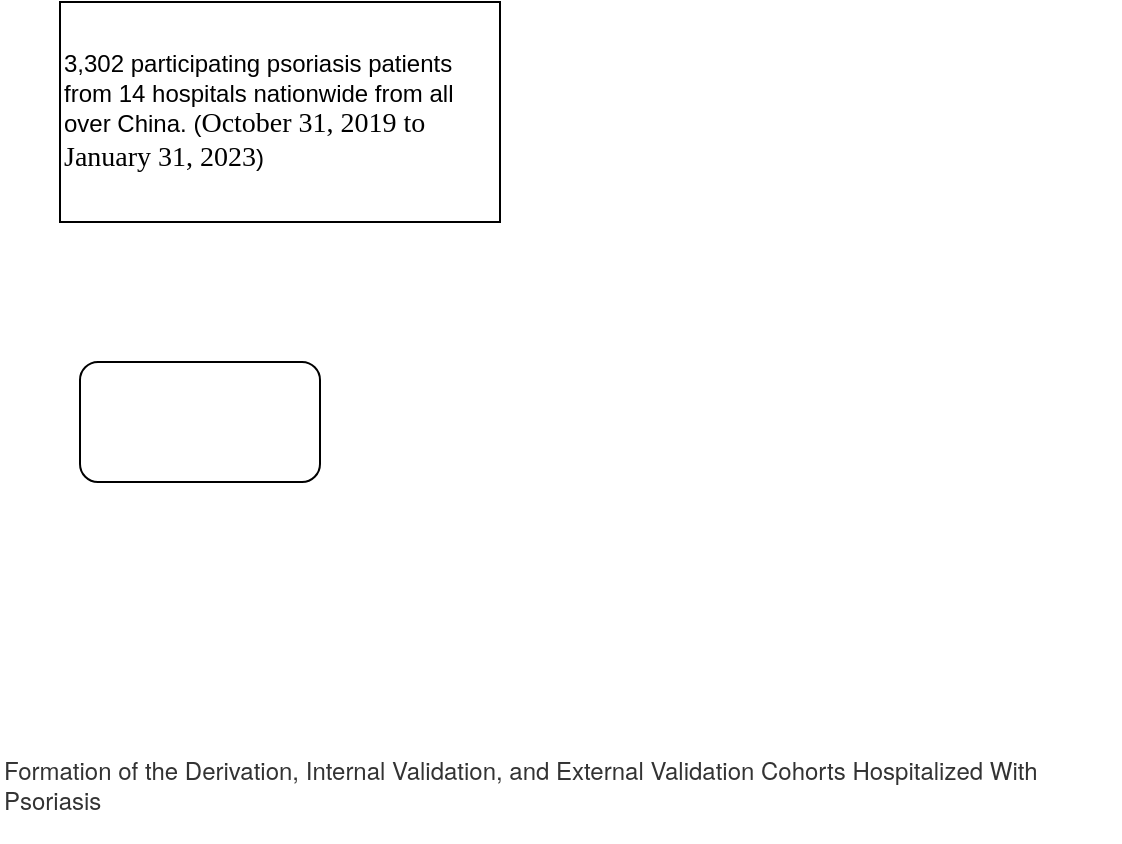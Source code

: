 <mxfile version="21.1.7" type="github">
  <diagram name="第 1 页" id="U4mesdBTffYrPHzzo0_h">
    <mxGraphModel dx="1032" dy="476" grid="1" gridSize="10" guides="1" tooltips="1" connect="1" arrows="1" fold="1" page="1" pageScale="1" pageWidth="827" pageHeight="1169" math="0" shadow="0">
      <root>
        <mxCell id="0" />
        <mxCell id="1" parent="0" />
        <mxCell id="yFWF_R06-EUS3LjBShWH-1" value="&lt;br&gt;3,302 participating psoriasis patients from 14 hospitals nationwide from all over China. (&lt;span style=&quot;font-size:10.5pt;mso-bidi-font-size:12.0pt;&lt;br/&gt;line-height:150%;font-family:&amp;quot;Times New Roman&amp;quot;,serif;mso-fareast-font-family:&lt;br/&gt;宋体;mso-fareast-theme-font:minor-fareast;mso-bidi-theme-font:minor-bidi;&lt;br/&gt;mso-font-kerning:1.0pt;mso-ansi-language:EN-US;mso-fareast-language:ZH-CN;&lt;br/&gt;mso-bidi-language:AR-SA&quot;&gt;October 31, 2019 to January 31, 2023&lt;/span&gt;&lt;span&gt;)&lt;/span&gt;&lt;br&gt;&lt;br&gt;" style="rounded=0;whiteSpace=wrap;html=1;align=left;" vertex="1" parent="1">
          <mxGeometry x="170" y="120" width="220" height="110" as="geometry" />
        </mxCell>
        <mxCell id="yFWF_R06-EUS3LjBShWH-2" value="" style="rounded=1;whiteSpace=wrap;html=1;" vertex="1" parent="1">
          <mxGeometry x="180" y="300" width="120" height="60" as="geometry" />
        </mxCell>
        <mxCell id="yFWF_R06-EUS3LjBShWH-3" value="&lt;font face=&quot;Helvetica Neue, Helvetica, Arial, Hiragino Sans GB, Hiragino Sans GB W3, Microsoft YaHei UI, Microsoft YaHei, sans-serif&quot; color=&quot;#333333&quot;&gt;Formation of the Derivation, Internal Validation, and External Validation Cohorts Hospitalized With Psoriasis&lt;/font&gt;" style="text;whiteSpace=wrap;html=1;" vertex="1" parent="1">
          <mxGeometry x="140" y="490" width="560" height="50" as="geometry" />
        </mxCell>
      </root>
    </mxGraphModel>
  </diagram>
</mxfile>
